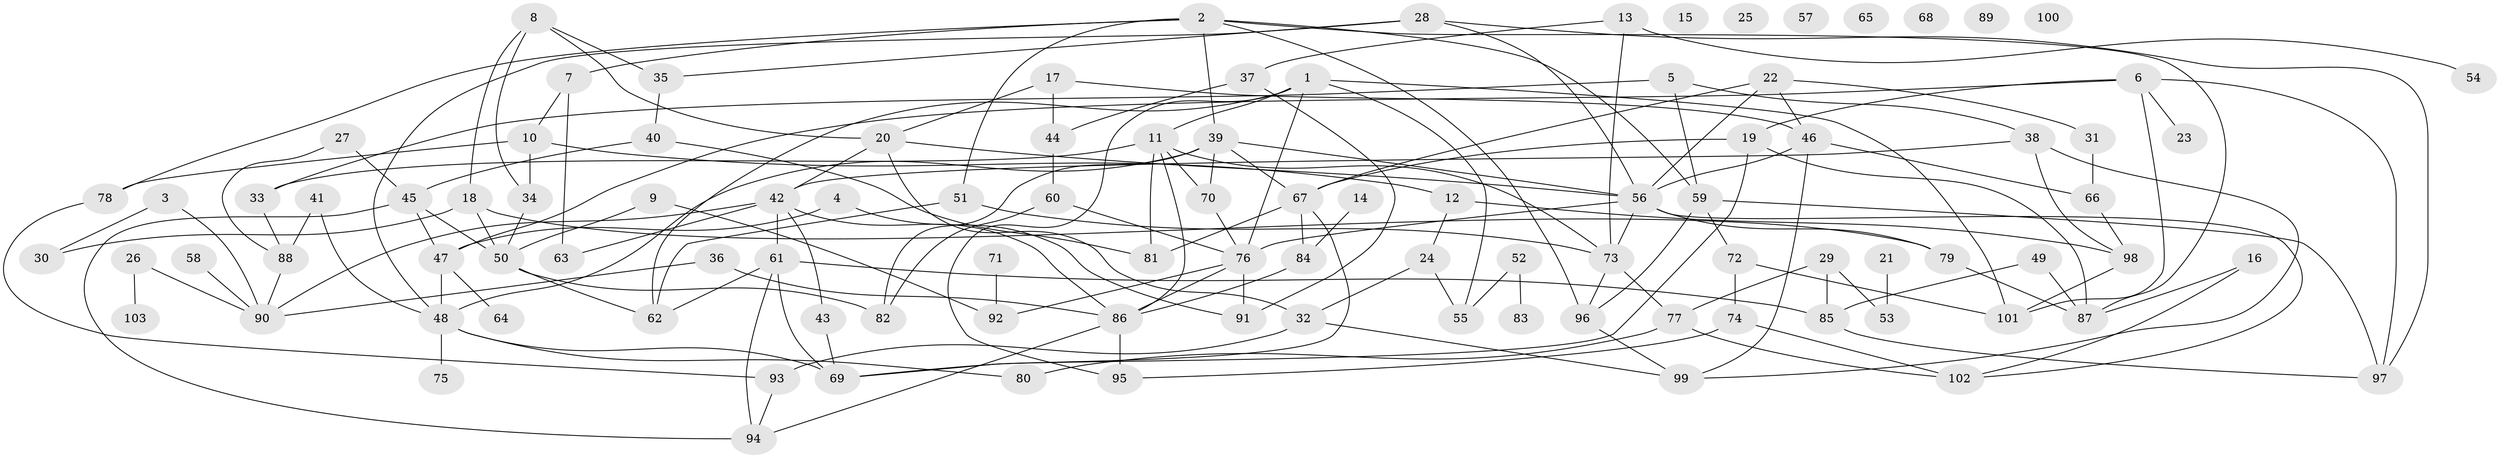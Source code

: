 // coarse degree distribution, {7: 0.09836065573770492, 6: 0.03278688524590164, 2: 0.16393442622950818, 13: 0.03278688524590164, 3: 0.13114754098360656, 4: 0.13114754098360656, 11: 0.03278688524590164, 1: 0.13114754098360656, 0: 0.11475409836065574, 9: 0.04918032786885246, 5: 0.08196721311475409}
// Generated by graph-tools (version 1.1) at 2025/16/03/04/25 18:16:26]
// undirected, 103 vertices, 168 edges
graph export_dot {
graph [start="1"]
  node [color=gray90,style=filled];
  1;
  2;
  3;
  4;
  5;
  6;
  7;
  8;
  9;
  10;
  11;
  12;
  13;
  14;
  15;
  16;
  17;
  18;
  19;
  20;
  21;
  22;
  23;
  24;
  25;
  26;
  27;
  28;
  29;
  30;
  31;
  32;
  33;
  34;
  35;
  36;
  37;
  38;
  39;
  40;
  41;
  42;
  43;
  44;
  45;
  46;
  47;
  48;
  49;
  50;
  51;
  52;
  53;
  54;
  55;
  56;
  57;
  58;
  59;
  60;
  61;
  62;
  63;
  64;
  65;
  66;
  67;
  68;
  69;
  70;
  71;
  72;
  73;
  74;
  75;
  76;
  77;
  78;
  79;
  80;
  81;
  82;
  83;
  84;
  85;
  86;
  87;
  88;
  89;
  90;
  91;
  92;
  93;
  94;
  95;
  96;
  97;
  98;
  99;
  100;
  101;
  102;
  103;
  1 -- 11;
  1 -- 55;
  1 -- 62;
  1 -- 76;
  1 -- 95;
  1 -- 101;
  2 -- 7;
  2 -- 39;
  2 -- 51;
  2 -- 59;
  2 -- 78;
  2 -- 87;
  2 -- 96;
  3 -- 30;
  3 -- 90;
  4 -- 47;
  4 -- 91;
  5 -- 33;
  5 -- 38;
  5 -- 59;
  6 -- 19;
  6 -- 23;
  6 -- 47;
  6 -- 97;
  6 -- 101;
  7 -- 10;
  7 -- 63;
  8 -- 18;
  8 -- 20;
  8 -- 34;
  8 -- 35;
  9 -- 50;
  9 -- 92;
  10 -- 12;
  10 -- 34;
  10 -- 78;
  11 -- 33;
  11 -- 70;
  11 -- 73;
  11 -- 81;
  11 -- 86;
  12 -- 24;
  12 -- 98;
  13 -- 37;
  13 -- 54;
  13 -- 73;
  14 -- 84;
  16 -- 87;
  16 -- 102;
  17 -- 20;
  17 -- 44;
  17 -- 46;
  18 -- 30;
  18 -- 50;
  18 -- 79;
  19 -- 67;
  19 -- 69;
  19 -- 87;
  20 -- 32;
  20 -- 42;
  20 -- 56;
  21 -- 53;
  22 -- 31;
  22 -- 46;
  22 -- 56;
  22 -- 67;
  24 -- 32;
  24 -- 55;
  26 -- 90;
  26 -- 103;
  27 -- 45;
  27 -- 88;
  28 -- 35;
  28 -- 48;
  28 -- 56;
  28 -- 97;
  29 -- 53;
  29 -- 77;
  29 -- 85;
  31 -- 66;
  32 -- 93;
  32 -- 99;
  33 -- 88;
  34 -- 50;
  35 -- 40;
  36 -- 86;
  36 -- 90;
  37 -- 44;
  37 -- 91;
  38 -- 42;
  38 -- 98;
  38 -- 99;
  39 -- 48;
  39 -- 56;
  39 -- 67;
  39 -- 70;
  39 -- 82;
  40 -- 45;
  40 -- 81;
  41 -- 48;
  41 -- 88;
  42 -- 43;
  42 -- 61;
  42 -- 63;
  42 -- 86;
  42 -- 90;
  43 -- 69;
  44 -- 60;
  45 -- 47;
  45 -- 50;
  45 -- 94;
  46 -- 56;
  46 -- 66;
  46 -- 99;
  47 -- 48;
  47 -- 64;
  48 -- 69;
  48 -- 75;
  48 -- 80;
  49 -- 85;
  49 -- 87;
  50 -- 62;
  50 -- 82;
  51 -- 62;
  51 -- 73;
  52 -- 55;
  52 -- 83;
  56 -- 73;
  56 -- 76;
  56 -- 79;
  56 -- 102;
  58 -- 90;
  59 -- 72;
  59 -- 96;
  59 -- 97;
  60 -- 76;
  60 -- 82;
  61 -- 62;
  61 -- 69;
  61 -- 85;
  61 -- 94;
  66 -- 98;
  67 -- 69;
  67 -- 81;
  67 -- 84;
  70 -- 76;
  71 -- 92;
  72 -- 74;
  72 -- 101;
  73 -- 77;
  73 -- 96;
  74 -- 95;
  74 -- 102;
  76 -- 86;
  76 -- 91;
  76 -- 92;
  77 -- 80;
  77 -- 102;
  78 -- 93;
  79 -- 87;
  84 -- 86;
  85 -- 97;
  86 -- 94;
  86 -- 95;
  88 -- 90;
  93 -- 94;
  96 -- 99;
  98 -- 101;
}
